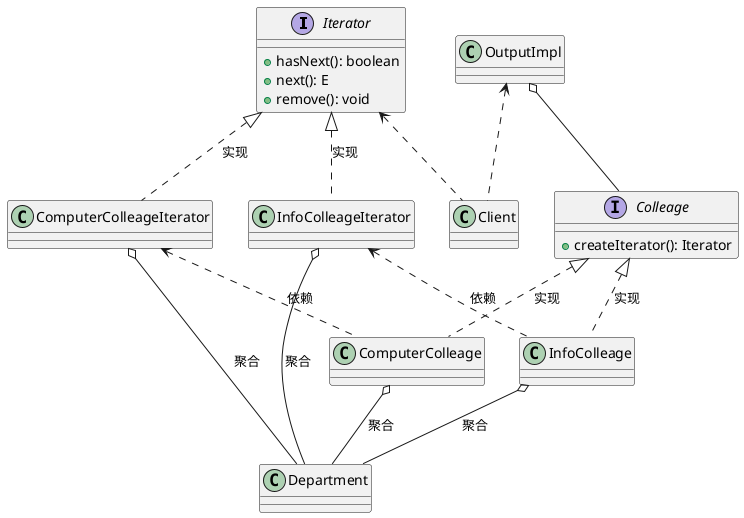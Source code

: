 @startuml

interface Iterator {
    + hasNext(): boolean
    + next(): E
    + remove(): void

}

class ComputerColleageIterator {

}

class InfoColleageIterator {

}

class Department {

}

interface Colleage {
    + createIterator(): Iterator
}

class ComputerColleage {

}

class InfoColleage {

}

OutputImpl o-- Colleage

Colleage <|.. ComputerColleage:实现
Colleage <|.. InfoColleage:实现

Iterator <|.. ComputerColleageIterator:实现
Iterator <|.. InfoColleageIterator:实现

ComputerColleageIterator <.. ComputerColleage:依赖
InfoColleageIterator <.. InfoColleage:依赖

ComputerColleageIterator o-- Department:聚合
InfoColleageIterator o-- Department:聚合
ComputerColleage o-- Department:聚合
InfoColleage o-- Department:聚合

Iterator <.. Client
OutputImpl <.. Client



@enduml